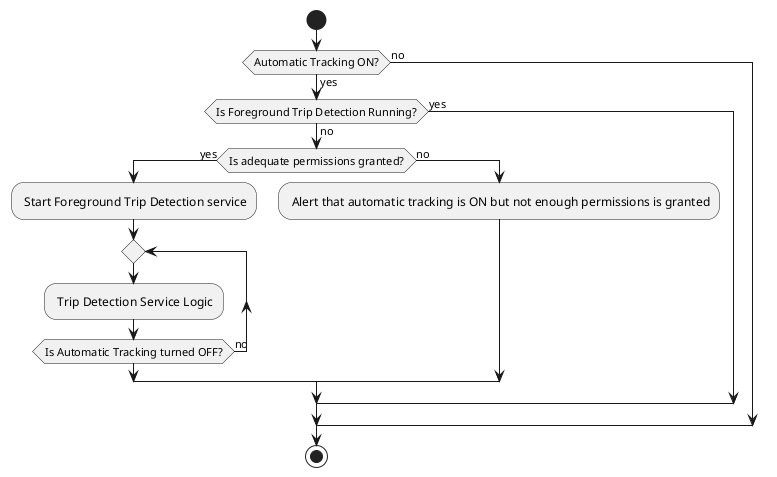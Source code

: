 @startuml Application Startup Flow

skinparam ConditionEndStyle hline

start

if (Automatic Tracking ON?) then (yes)
    if (Is Foreground Trip Detection Running?) then (yes)
    else (no)
        if (Is adequate permissions granted?) then (yes)
            : Start Foreground Trip Detection service;
            repeat
                : Trip Detection Service Logic;
            repeat while (Is Automatic Tracking turned OFF?) is (no)
            -> yes;
        else (no)
            : Alert that automatic tracking is ON but not enough permissions is granted;
        endif
    endif
else (no) 
endif

stop

@enduml
